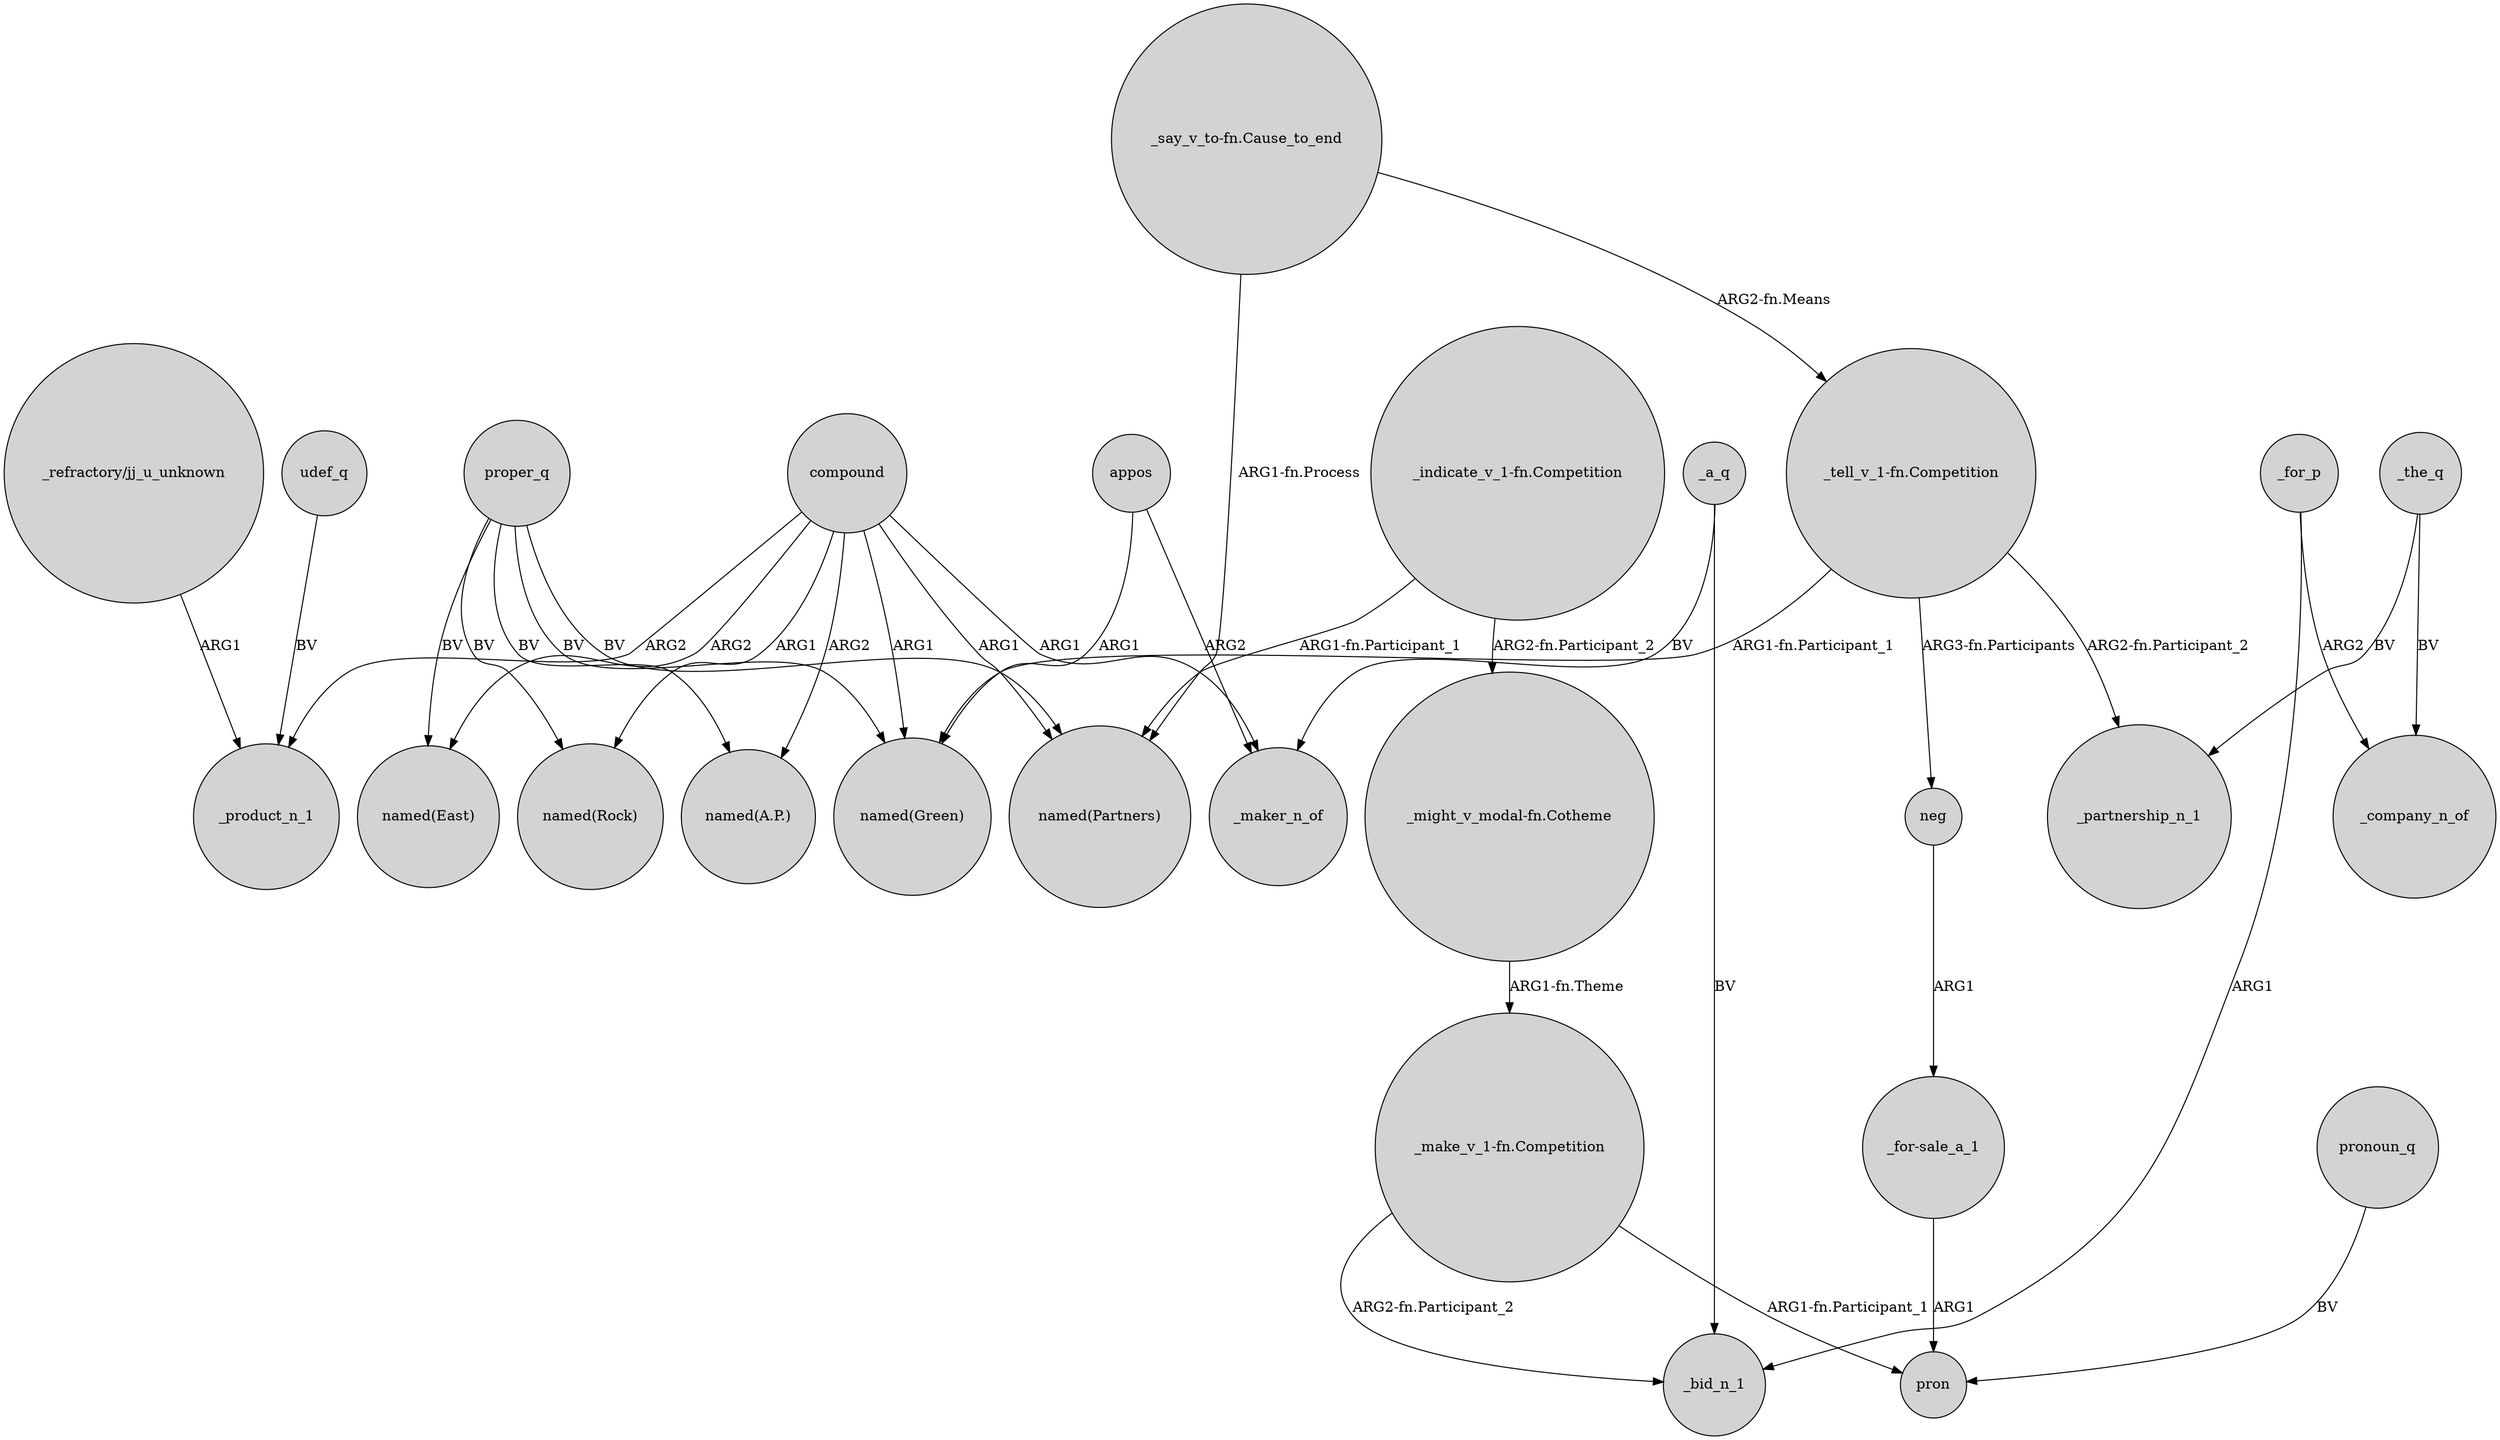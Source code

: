 digraph {
	node [shape=circle style=filled]
	_a_q -> _bid_n_1 [label=BV]
	"_refractory/jj_u_unknown" -> _product_n_1 [label=ARG1]
	neg -> "_for-sale_a_1" [label=ARG1]
	compound -> "named(East)" [label=ARG2]
	"_might_v_modal-fn.Cotheme" -> "_make_v_1-fn.Competition" [label="ARG1-fn.Theme"]
	"_indicate_v_1-fn.Competition" -> "_might_v_modal-fn.Cotheme" [label="ARG2-fn.Participant_2"]
	"_tell_v_1-fn.Competition" -> "named(Green)" [label="ARG1-fn.Participant_1"]
	proper_q -> "named(Rock)" [label=BV]
	proper_q -> "named(A.P.)" [label=BV]
	udef_q -> _product_n_1 [label=BV]
	proper_q -> "named(Partners)" [label=BV]
	compound -> "named(A.P.)" [label=ARG2]
	proper_q -> "named(East)" [label=BV]
	pronoun_q -> pron [label=BV]
	compound -> "named(Green)" [label=ARG1]
	"_tell_v_1-fn.Competition" -> _partnership_n_1 [label="ARG2-fn.Participant_2"]
	"_make_v_1-fn.Competition" -> pron [label="ARG1-fn.Participant_1"]
	"_tell_v_1-fn.Competition" -> neg [label="ARG3-fn.Participants"]
	"_indicate_v_1-fn.Competition" -> "named(Partners)" [label="ARG1-fn.Participant_1"]
	appos -> _maker_n_of [label=ARG2]
	appos -> "named(Green)" [label=ARG1]
	"_for-sale_a_1" -> pron [label=ARG1]
	"_say_v_to-fn.Cause_to_end" -> "_tell_v_1-fn.Competition" [label="ARG2-fn.Means"]
	_for_p -> _company_n_of [label=ARG2]
	compound -> _maker_n_of [label=ARG1]
	_the_q -> _partnership_n_1 [label=BV]
	"_say_v_to-fn.Cause_to_end" -> "named(Partners)" [label="ARG1-fn.Process"]
	"_make_v_1-fn.Competition" -> _bid_n_1 [label="ARG2-fn.Participant_2"]
	compound -> "named(Rock)" [label=ARG1]
	compound -> "named(Partners)" [label=ARG1]
	compound -> _product_n_1 [label=ARG2]
	_the_q -> _company_n_of [label=BV]
	_a_q -> _maker_n_of [label=BV]
	proper_q -> "named(Green)" [label=BV]
	_for_p -> _bid_n_1 [label=ARG1]
}
